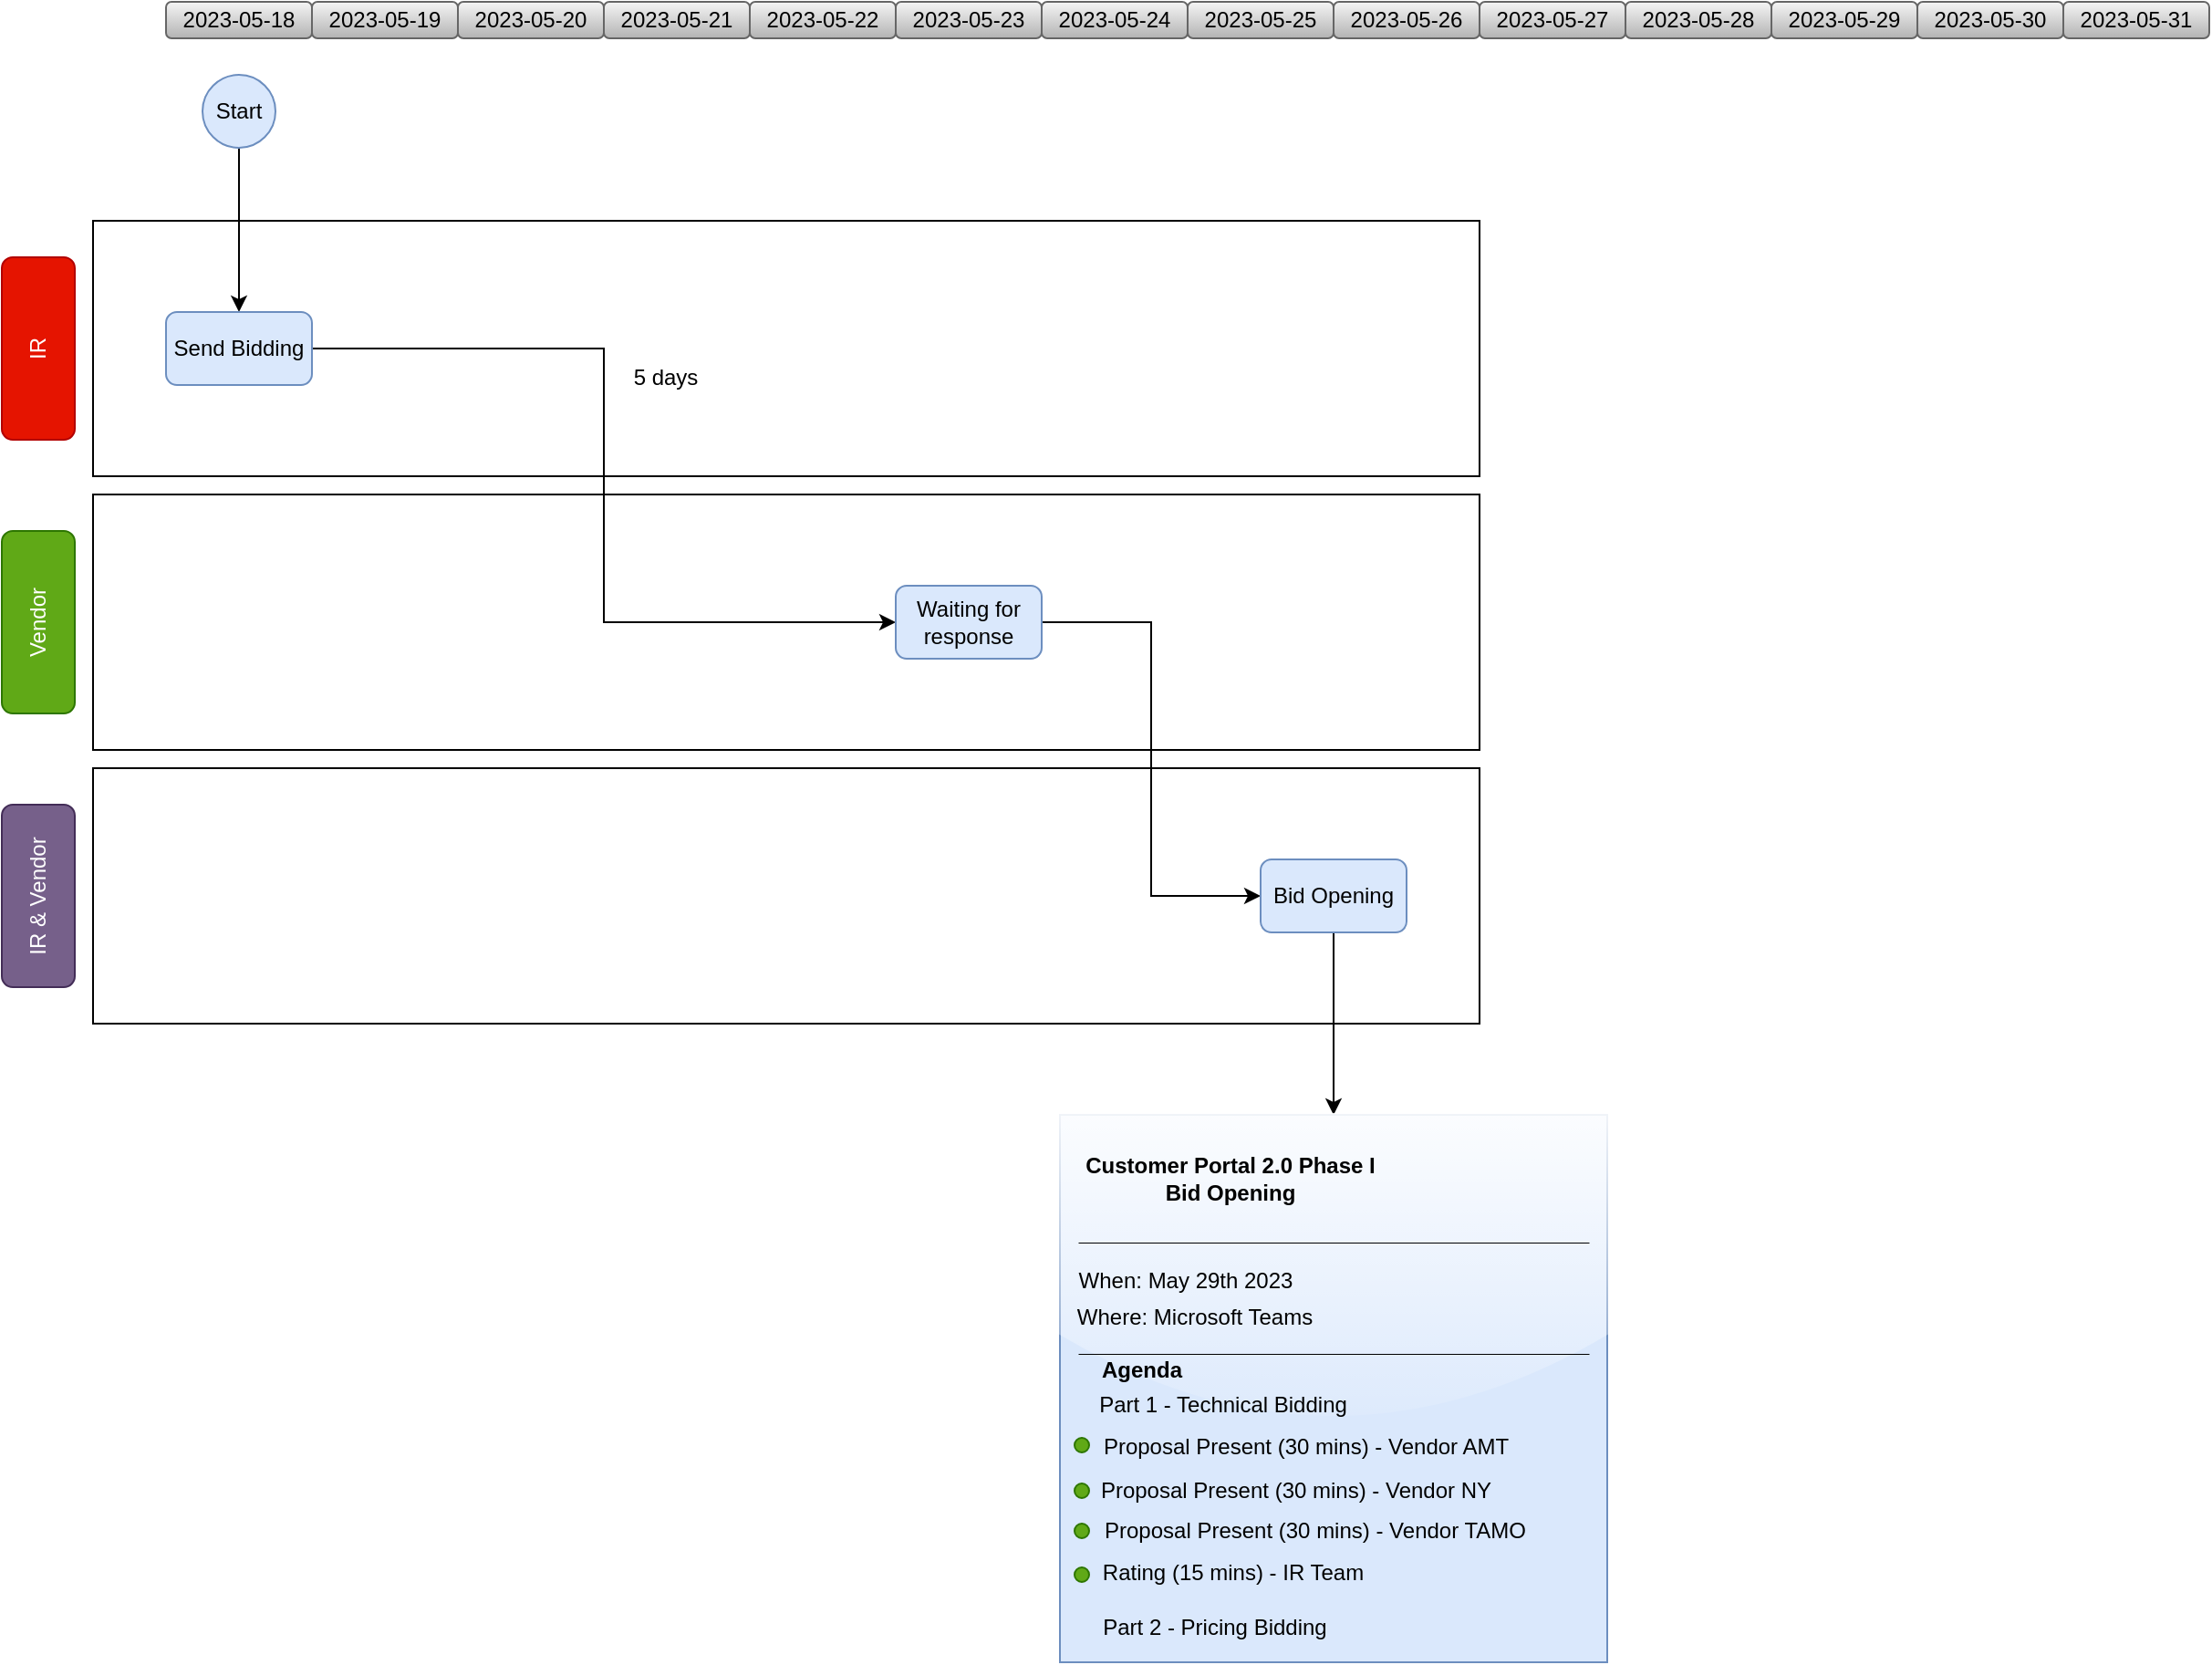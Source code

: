 <mxfile version="21.3.2" type="github">
  <diagram name="Page-1" id="yBOD_p_5WJV9zZ0eeArP">
    <mxGraphModel dx="3120" dy="1824" grid="1" gridSize="10" guides="1" tooltips="1" connect="1" arrows="1" fold="1" page="1" pageScale="1" pageWidth="850" pageHeight="1100" math="0" shadow="0">
      <root>
        <mxCell id="0" />
        <mxCell id="1" parent="0" />
        <mxCell id="BVEV9fRvhhnYIsCjkzGC-1" value="" style="rounded=0;whiteSpace=wrap;html=1;" vertex="1" parent="1">
          <mxGeometry x="160" y="420" width="760" height="140" as="geometry" />
        </mxCell>
        <mxCell id="BVEV9fRvhhnYIsCjkzGC-2" value="" style="rounded=0;whiteSpace=wrap;html=1;" vertex="1" parent="1">
          <mxGeometry x="160" y="270" width="760" height="140" as="geometry" />
        </mxCell>
        <mxCell id="BVEV9fRvhhnYIsCjkzGC-3" value="" style="rounded=0;whiteSpace=wrap;html=1;" vertex="1" parent="1">
          <mxGeometry x="160" y="120" width="760" height="140" as="geometry" />
        </mxCell>
        <mxCell id="BVEV9fRvhhnYIsCjkzGC-4" style="edgeStyle=orthogonalEdgeStyle;rounded=0;orthogonalLoop=1;jettySize=auto;html=1;exitX=0.5;exitY=1;exitDx=0;exitDy=0;" edge="1" parent="1" source="BVEV9fRvhhnYIsCjkzGC-5" target="BVEV9fRvhhnYIsCjkzGC-7">
          <mxGeometry relative="1" as="geometry" />
        </mxCell>
        <mxCell id="BVEV9fRvhhnYIsCjkzGC-5" value="Start" style="ellipse;whiteSpace=wrap;html=1;aspect=fixed;fillColor=#dae8fc;strokeColor=#6c8ebf;" vertex="1" parent="1">
          <mxGeometry x="220" y="40" width="40" height="40" as="geometry" />
        </mxCell>
        <mxCell id="BVEV9fRvhhnYIsCjkzGC-6" style="edgeStyle=orthogonalEdgeStyle;rounded=0;orthogonalLoop=1;jettySize=auto;html=1;exitX=1;exitY=0.5;exitDx=0;exitDy=0;entryX=0;entryY=0.5;entryDx=0;entryDy=0;" edge="1" parent="1" source="BVEV9fRvhhnYIsCjkzGC-7" target="BVEV9fRvhhnYIsCjkzGC-19">
          <mxGeometry relative="1" as="geometry" />
        </mxCell>
        <mxCell id="BVEV9fRvhhnYIsCjkzGC-7" value="Send Bidding" style="rounded=1;whiteSpace=wrap;html=1;fillColor=#dae8fc;strokeColor=#6c8ebf;" vertex="1" parent="1">
          <mxGeometry x="200" y="170" width="80" height="40" as="geometry" />
        </mxCell>
        <mxCell id="BVEV9fRvhhnYIsCjkzGC-8" value="IR" style="rounded=1;whiteSpace=wrap;html=1;fillColor=#e51400;strokeColor=#B20000;rotation=-90;fontColor=#ffffff;fontStyle=0" vertex="1" parent="1">
          <mxGeometry x="80" y="170" width="100" height="40" as="geometry" />
        </mxCell>
        <mxCell id="BVEV9fRvhhnYIsCjkzGC-9" value="2023-05-18" style="rounded=1;whiteSpace=wrap;html=1;fillColor=#f5f5f5;gradientColor=#b3b3b3;strokeColor=#666666;" vertex="1" parent="1">
          <mxGeometry x="200" width="80" height="20" as="geometry" />
        </mxCell>
        <mxCell id="BVEV9fRvhhnYIsCjkzGC-10" value="2023-05-19" style="rounded=1;whiteSpace=wrap;html=1;fillColor=#f5f5f5;gradientColor=#b3b3b3;strokeColor=#666666;" vertex="1" parent="1">
          <mxGeometry x="280" width="80" height="20" as="geometry" />
        </mxCell>
        <mxCell id="BVEV9fRvhhnYIsCjkzGC-11" value="2023-05-20" style="rounded=1;whiteSpace=wrap;html=1;fillColor=#f5f5f5;gradientColor=#b3b3b3;strokeColor=#666666;" vertex="1" parent="1">
          <mxGeometry x="360" width="80" height="20" as="geometry" />
        </mxCell>
        <mxCell id="BVEV9fRvhhnYIsCjkzGC-12" value="2023-05-21" style="rounded=1;whiteSpace=wrap;html=1;fillColor=#f5f5f5;gradientColor=#b3b3b3;strokeColor=#666666;" vertex="1" parent="1">
          <mxGeometry x="440" width="80" height="20" as="geometry" />
        </mxCell>
        <mxCell id="BVEV9fRvhhnYIsCjkzGC-13" value="2023-05-22" style="rounded=1;whiteSpace=wrap;html=1;fillColor=#f5f5f5;gradientColor=#b3b3b3;strokeColor=#666666;" vertex="1" parent="1">
          <mxGeometry x="520" width="80" height="20" as="geometry" />
        </mxCell>
        <mxCell id="BVEV9fRvhhnYIsCjkzGC-14" value="2023-05-23" style="rounded=1;whiteSpace=wrap;html=1;fillColor=#f5f5f5;gradientColor=#b3b3b3;strokeColor=#666666;" vertex="1" parent="1">
          <mxGeometry x="600" width="80" height="20" as="geometry" />
        </mxCell>
        <mxCell id="BVEV9fRvhhnYIsCjkzGC-15" value="2023-05-24" style="rounded=1;whiteSpace=wrap;html=1;fillColor=#f5f5f5;gradientColor=#b3b3b3;strokeColor=#666666;" vertex="1" parent="1">
          <mxGeometry x="680" width="80" height="20" as="geometry" />
        </mxCell>
        <mxCell id="BVEV9fRvhhnYIsCjkzGC-16" value="2023-05-25" style="rounded=1;whiteSpace=wrap;html=1;fillColor=#f5f5f5;gradientColor=#b3b3b3;strokeColor=#666666;" vertex="1" parent="1">
          <mxGeometry x="760" width="80" height="20" as="geometry" />
        </mxCell>
        <mxCell id="BVEV9fRvhhnYIsCjkzGC-17" value="Vendor" style="rounded=1;whiteSpace=wrap;html=1;fillColor=#60a917;strokeColor=#2D7600;rotation=-90;fontStyle=0;fontColor=#ffffff;" vertex="1" parent="1">
          <mxGeometry x="80" y="320" width="100" height="40" as="geometry" />
        </mxCell>
        <mxCell id="BVEV9fRvhhnYIsCjkzGC-18" style="edgeStyle=orthogonalEdgeStyle;rounded=0;orthogonalLoop=1;jettySize=auto;html=1;exitX=1;exitY=0.5;exitDx=0;exitDy=0;entryX=0;entryY=0.5;entryDx=0;entryDy=0;" edge="1" parent="1" source="BVEV9fRvhhnYIsCjkzGC-19" target="BVEV9fRvhhnYIsCjkzGC-27">
          <mxGeometry relative="1" as="geometry" />
        </mxCell>
        <mxCell id="BVEV9fRvhhnYIsCjkzGC-19" value="Waiting for response" style="rounded=1;whiteSpace=wrap;html=1;fillColor=#dae8fc;strokeColor=#6c8ebf;" vertex="1" parent="1">
          <mxGeometry x="600" y="320" width="80" height="40" as="geometry" />
        </mxCell>
        <mxCell id="BVEV9fRvhhnYIsCjkzGC-20" value="5 days" style="text;html=1;strokeColor=none;fillColor=none;align=center;verticalAlign=middle;whiteSpace=wrap;rounded=0;" vertex="1" parent="1">
          <mxGeometry x="444" y="191" width="60" height="30" as="geometry" />
        </mxCell>
        <mxCell id="BVEV9fRvhhnYIsCjkzGC-21" value="IR &amp;amp; Vendor" style="rounded=1;whiteSpace=wrap;html=1;fillColor=#76608a;strokeColor=#432D57;rotation=-90;fontStyle=0;fontColor=#ffffff;" vertex="1" parent="1">
          <mxGeometry x="80" y="470" width="100" height="40" as="geometry" />
        </mxCell>
        <mxCell id="BVEV9fRvhhnYIsCjkzGC-22" value="2023-05-26" style="rounded=1;whiteSpace=wrap;html=1;fillColor=#f5f5f5;gradientColor=#b3b3b3;strokeColor=#666666;" vertex="1" parent="1">
          <mxGeometry x="840" width="80" height="20" as="geometry" />
        </mxCell>
        <mxCell id="BVEV9fRvhhnYIsCjkzGC-23" value="2023-05-27" style="rounded=1;whiteSpace=wrap;html=1;fillColor=#f5f5f5;gradientColor=#b3b3b3;strokeColor=#666666;" vertex="1" parent="1">
          <mxGeometry x="920" width="80" height="20" as="geometry" />
        </mxCell>
        <mxCell id="BVEV9fRvhhnYIsCjkzGC-24" value="2023-05-28" style="rounded=1;whiteSpace=wrap;html=1;fillColor=#f5f5f5;gradientColor=#b3b3b3;strokeColor=#666666;" vertex="1" parent="1">
          <mxGeometry x="1000" width="80" height="20" as="geometry" />
        </mxCell>
        <mxCell id="BVEV9fRvhhnYIsCjkzGC-25" value="2023-05-29" style="rounded=1;whiteSpace=wrap;html=1;fillColor=#f5f5f5;gradientColor=#b3b3b3;strokeColor=#666666;" vertex="1" parent="1">
          <mxGeometry x="1080" width="80" height="20" as="geometry" />
        </mxCell>
        <mxCell id="BVEV9fRvhhnYIsCjkzGC-26" style="edgeStyle=orthogonalEdgeStyle;rounded=0;orthogonalLoop=1;jettySize=auto;html=1;exitX=0.5;exitY=1;exitDx=0;exitDy=0;" edge="1" parent="1" source="BVEV9fRvhhnYIsCjkzGC-27" target="BVEV9fRvhhnYIsCjkzGC-29">
          <mxGeometry relative="1" as="geometry" />
        </mxCell>
        <mxCell id="BVEV9fRvhhnYIsCjkzGC-27" value="Bid Opening" style="rounded=1;whiteSpace=wrap;html=1;fillColor=#dae8fc;strokeColor=#6c8ebf;" vertex="1" parent="1">
          <mxGeometry x="800" y="470" width="80" height="40" as="geometry" />
        </mxCell>
        <mxCell id="BVEV9fRvhhnYIsCjkzGC-28" value="2023-05-30" style="rounded=1;whiteSpace=wrap;html=1;fillColor=#f5f5f5;gradientColor=#b3b3b3;strokeColor=#666666;" vertex="1" parent="1">
          <mxGeometry x="1160" width="80" height="20" as="geometry" />
        </mxCell>
        <mxCell id="BVEV9fRvhhnYIsCjkzGC-29" value="" style="rounded=0;whiteSpace=wrap;html=1;glass=1;labelBackgroundColor=none;fillColor=#dae8fc;gradientColor=none;strokeColor=#6c8ebf;" vertex="1" parent="1">
          <mxGeometry x="690" y="610" width="300" height="300" as="geometry" />
        </mxCell>
        <mxCell id="BVEV9fRvhhnYIsCjkzGC-30" value="&lt;b&gt;Customer Portal 2.0 Phase I Bid Opening&lt;/b&gt;" style="text;html=1;strokeColor=none;fillColor=none;align=center;verticalAlign=middle;whiteSpace=wrap;rounded=0;labelBackgroundColor=none;" vertex="1" parent="1">
          <mxGeometry x="697" y="630" width="173" height="30" as="geometry" />
        </mxCell>
        <mxCell id="BVEV9fRvhhnYIsCjkzGC-31" value="&lt;b&gt;Agenda&lt;/b&gt;" style="text;html=1;strokeColor=none;fillColor=none;align=center;verticalAlign=middle;whiteSpace=wrap;rounded=0;labelBackgroundColor=none;" vertex="1" parent="1">
          <mxGeometry x="710" y="740" width="50" height="20" as="geometry" />
        </mxCell>
        <mxCell id="BVEV9fRvhhnYIsCjkzGC-32" value="Proposal Present (30 mins) - Vendor AMT" style="text;html=1;strokeColor=none;fillColor=none;align=center;verticalAlign=middle;whiteSpace=wrap;rounded=0;labelBackgroundColor=none;" vertex="1" parent="1">
          <mxGeometry x="710" y="777" width="230" height="30" as="geometry" />
        </mxCell>
        <mxCell id="BVEV9fRvhhnYIsCjkzGC-33" value="" style="ellipse;whiteSpace=wrap;html=1;aspect=fixed;labelBackgroundColor=none;strokeColor=#2D7600;fillColor=#60a917;fontColor=#ffffff;" vertex="1" parent="1">
          <mxGeometry x="698" y="787" width="8" height="8" as="geometry" />
        </mxCell>
        <mxCell id="BVEV9fRvhhnYIsCjkzGC-34" value="Proposal Present (30 mins) - Vendor NY" style="text;html=1;strokeColor=none;fillColor=none;align=center;verticalAlign=middle;whiteSpace=wrap;rounded=0;labelBackgroundColor=none;" vertex="1" parent="1">
          <mxGeometry x="709" y="801" width="221" height="30" as="geometry" />
        </mxCell>
        <mxCell id="BVEV9fRvhhnYIsCjkzGC-35" value="" style="ellipse;whiteSpace=wrap;html=1;aspect=fixed;labelBackgroundColor=none;strokeColor=#2D7600;fillColor=#60a917;fontColor=#ffffff;" vertex="1" parent="1">
          <mxGeometry x="698" y="812" width="8" height="8" as="geometry" />
        </mxCell>
        <mxCell id="BVEV9fRvhhnYIsCjkzGC-36" value="Proposal Present (30 mins) - Vendor TAMO" style="text;html=1;strokeColor=none;fillColor=none;align=center;verticalAlign=middle;whiteSpace=wrap;rounded=0;labelBackgroundColor=none;" vertex="1" parent="1">
          <mxGeometry x="710" y="823" width="240" height="30" as="geometry" />
        </mxCell>
        <mxCell id="BVEV9fRvhhnYIsCjkzGC-37" value="" style="ellipse;whiteSpace=wrap;html=1;aspect=fixed;labelBackgroundColor=none;strokeColor=#2D7600;fillColor=#60a917;fontColor=#ffffff;" vertex="1" parent="1">
          <mxGeometry x="698" y="834" width="8" height="8" as="geometry" />
        </mxCell>
        <mxCell id="BVEV9fRvhhnYIsCjkzGC-38" value="" style="endArrow=none;html=1;rounded=0;strokeWidth=0.5;labelBackgroundColor=none;fontColor=default;" edge="1" parent="1">
          <mxGeometry width="50" height="50" relative="1" as="geometry">
            <mxPoint x="700" y="680" as="sourcePoint" />
            <mxPoint x="980" y="680" as="targetPoint" />
          </mxGeometry>
        </mxCell>
        <mxCell id="BVEV9fRvhhnYIsCjkzGC-39" value="When: May 29th 2023" style="text;html=1;strokeColor=none;fillColor=none;align=center;verticalAlign=middle;whiteSpace=wrap;rounded=0;labelBackgroundColor=none;" vertex="1" parent="1">
          <mxGeometry x="698" y="691" width="122" height="20" as="geometry" />
        </mxCell>
        <mxCell id="BVEV9fRvhhnYIsCjkzGC-40" value="" style="endArrow=none;html=1;rounded=0;strokeWidth=0.5;labelBackgroundColor=none;fontColor=default;" edge="1" parent="1">
          <mxGeometry width="50" height="50" relative="1" as="geometry">
            <mxPoint x="700" y="741" as="sourcePoint" />
            <mxPoint x="980" y="741" as="targetPoint" />
          </mxGeometry>
        </mxCell>
        <mxCell id="BVEV9fRvhhnYIsCjkzGC-41" value="Rating (15 mins) - IR Team" style="text;html=1;strokeColor=none;fillColor=none;align=center;verticalAlign=middle;whiteSpace=wrap;rounded=0;labelBackgroundColor=none;" vertex="1" parent="1">
          <mxGeometry x="710" y="846" width="150" height="30" as="geometry" />
        </mxCell>
        <mxCell id="BVEV9fRvhhnYIsCjkzGC-42" value="" style="ellipse;whiteSpace=wrap;html=1;aspect=fixed;labelBackgroundColor=none;strokeColor=#2D7600;fillColor=#60a917;fontColor=#ffffff;" vertex="1" parent="1">
          <mxGeometry x="698" y="858" width="8" height="8" as="geometry" />
        </mxCell>
        <mxCell id="BVEV9fRvhhnYIsCjkzGC-43" value="Where: Microsoft Teams" style="text;html=1;strokeColor=none;fillColor=none;align=center;verticalAlign=middle;whiteSpace=wrap;rounded=0;labelBackgroundColor=none;" vertex="1" parent="1">
          <mxGeometry x="698" y="711" width="132" height="20" as="geometry" />
        </mxCell>
        <mxCell id="BVEV9fRvhhnYIsCjkzGC-44" value="" style="shape=image;html=1;verticalAlign=top;verticalLabelPosition=bottom;labelBackgroundColor=#ffffff;imageAspect=0;aspect=fixed;image=https://cdn0.iconfinder.com/data/icons/logos-microsoft-office-365/128/Microsoft_Office-10-128.png" vertex="1" parent="1">
          <mxGeometry x="928" y="625" width="40" height="40" as="geometry" />
        </mxCell>
        <mxCell id="BVEV9fRvhhnYIsCjkzGC-45" value="Part 1 - Technical Bidding" style="text;html=1;strokeColor=none;fillColor=none;align=center;verticalAlign=middle;whiteSpace=wrap;rounded=0;labelBackgroundColor=none;" vertex="1" parent="1">
          <mxGeometry x="709" y="754" width="141" height="30" as="geometry" />
        </mxCell>
        <mxCell id="BVEV9fRvhhnYIsCjkzGC-46" value="Part 2 - Pricing Bidding" style="text;html=1;strokeColor=none;fillColor=none;align=center;verticalAlign=middle;whiteSpace=wrap;rounded=0;labelBackgroundColor=none;" vertex="1" parent="1">
          <mxGeometry x="708.5" y="876" width="131.5" height="30" as="geometry" />
        </mxCell>
        <mxCell id="BVEV9fRvhhnYIsCjkzGC-47" value="" style="shape=image;html=1;verticalAlign=top;verticalLabelPosition=bottom;labelBackgroundColor=#ffffff;imageAspect=0;aspect=fixed;image=https://cdn4.iconfinder.com/data/icons/business-660/512/12_meeting_business_office_team-128.png" vertex="1" parent="1">
          <mxGeometry x="950" y="869.5" width="40" height="40" as="geometry" />
        </mxCell>
        <mxCell id="BVEV9fRvhhnYIsCjkzGC-48" value="2023-05-31" style="rounded=1;whiteSpace=wrap;html=1;fillColor=#f5f5f5;gradientColor=#b3b3b3;strokeColor=#666666;" vertex="1" parent="1">
          <mxGeometry x="1240" width="80" height="20" as="geometry" />
        </mxCell>
      </root>
    </mxGraphModel>
  </diagram>
</mxfile>
